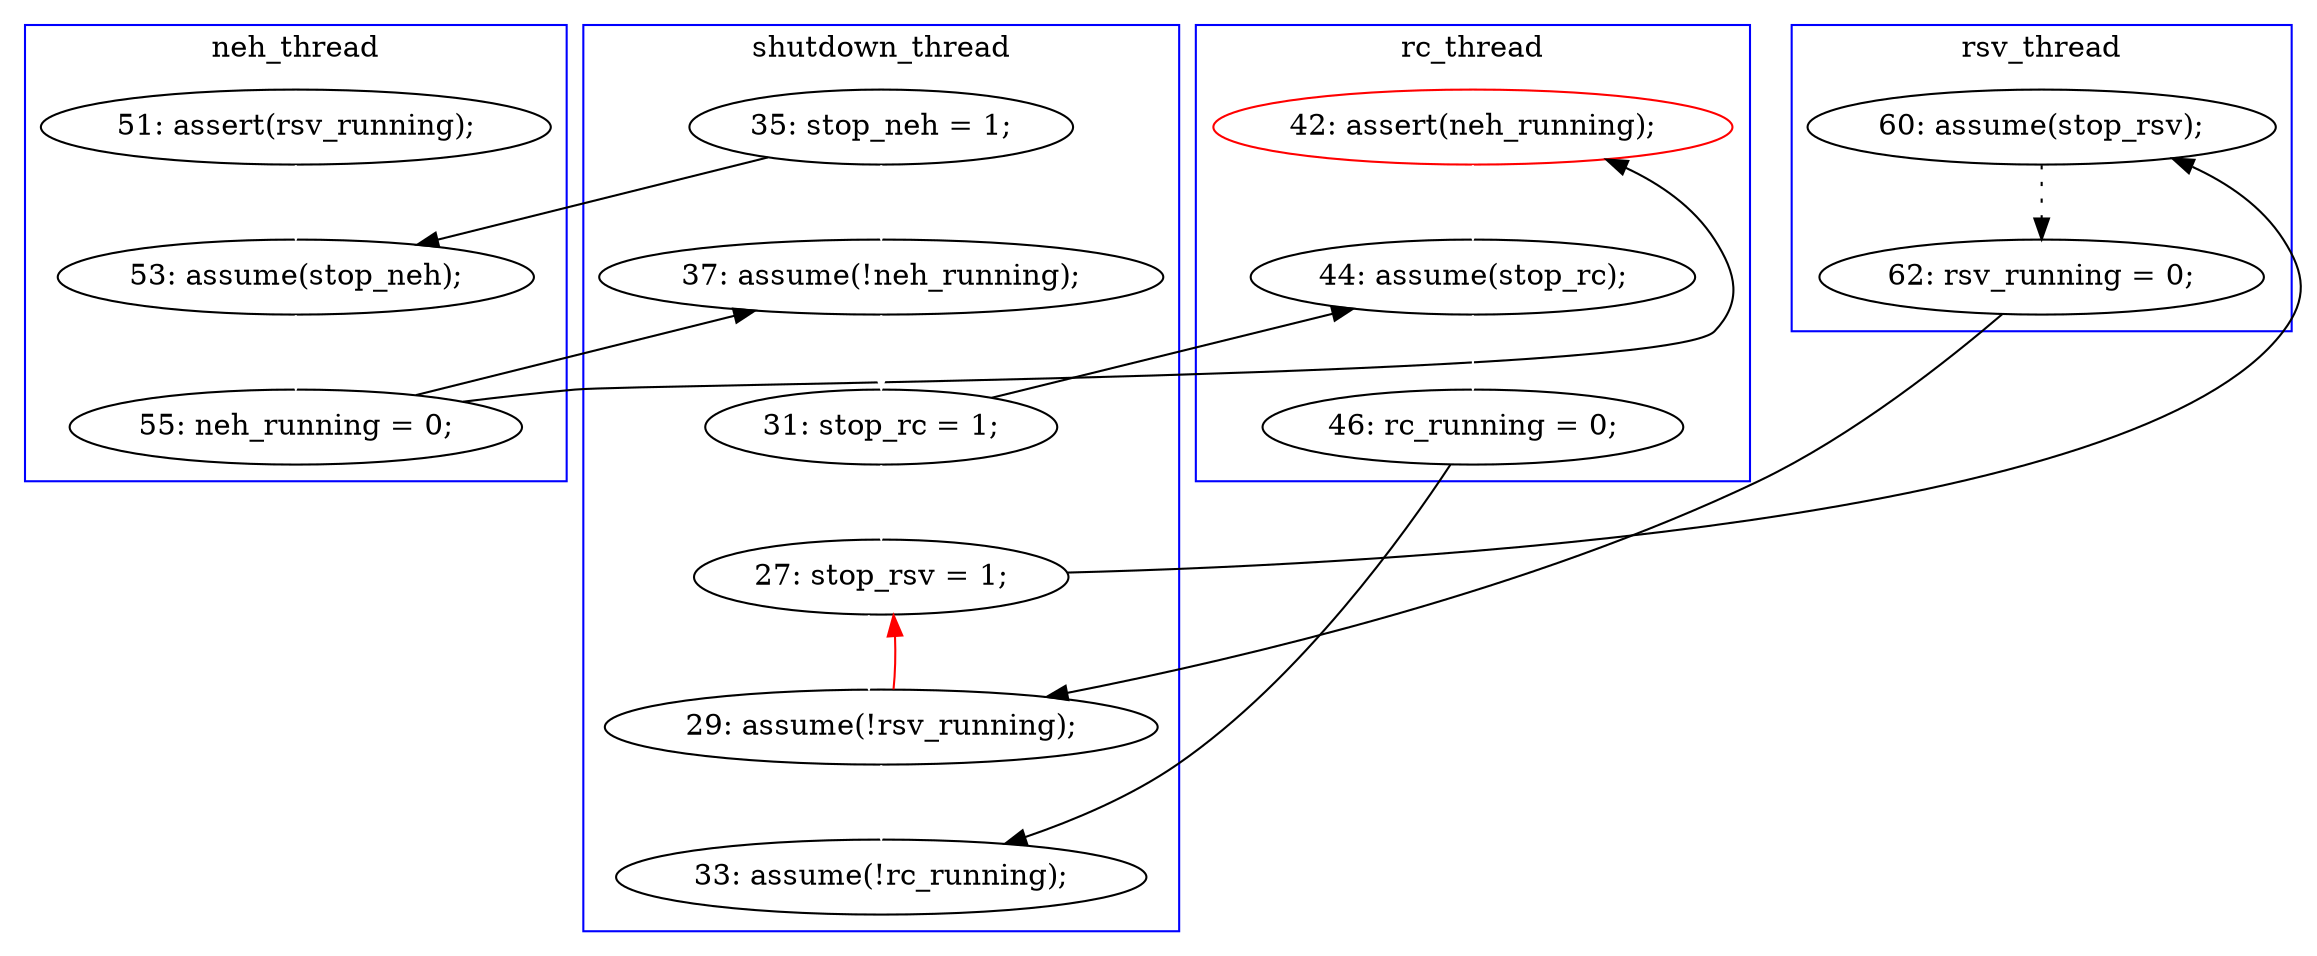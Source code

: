 digraph Counterexample {
	22 -> 23 [color = black, style = solid, constraint = false]
	18 -> 24 [color = black, style = solid, constraint = false]
	20 -> 21 [color = white, style = solid]
	25 -> 28 [color = black, style = solid, constraint = false]
	12 -> 17 [color = black, style = solid, constraint = false]
	12 -> 20 [color = white, style = solid]
	23 -> 25 [color = black, style = dotted]
	17 -> 18 [color = white, style = solid]
	26 -> 29 [color = white, style = solid]
	24 -> 26 [color = white, style = solid]
	28 -> 31 [color = white, style = solid]
	29 -> 31 [color = black, style = solid, constraint = false]
	21 -> 22 [color = white, style = solid]
	15 -> 17 [color = white, style = solid]
	18 -> 20 [color = black, style = solid, constraint = false]
	28 -> 22 [color = red, style = solid, constraint = false]
	22 -> 28 [color = white, style = solid]
	21 -> 26 [color = black, style = solid, constraint = false]
	subgraph cluster4 {
		label = rsv_thread
		color = blue
		25  [label = "62: rsv_running = 0;"]
		23  [label = "60: assume(stop_rsv);"]
	}
	subgraph cluster3 {
		label = neh_thread
		color = blue
		15  [label = "51: assert(rsv_running);"]
		18  [label = "55: neh_running = 0;"]
		17  [label = "53: assume(stop_neh);"]
	}
	subgraph cluster1 {
		label = shutdown_thread
		color = blue
		20  [label = "37: assume(!neh_running);"]
		31  [label = "33: assume(!rc_running);"]
		28  [label = "29: assume(!rsv_running);"]
		12  [label = "35: stop_neh = 1;"]
		21  [label = "31: stop_rc = 1;"]
		22  [label = "27: stop_rsv = 1;"]
	}
	subgraph cluster2 {
		label = rc_thread
		color = blue
		29  [label = "46: rc_running = 0;"]
		26  [label = "44: assume(stop_rc);"]
		24  [label = "42: assert(neh_running);", color = red]
	}
}